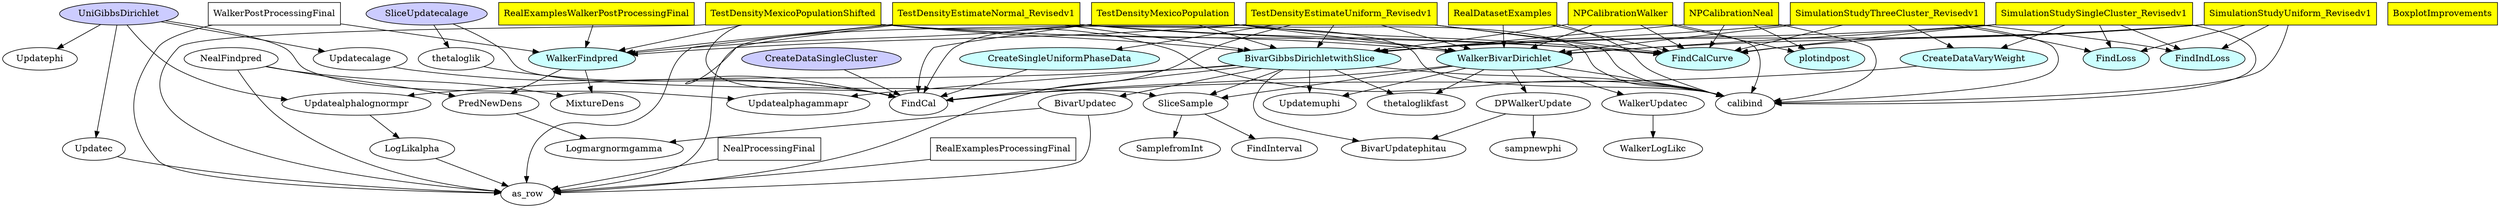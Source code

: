 digraph xyz {
rankdir=TB;
NPCalibrationWalker[shape=box, fillcolor="#FFFF00", style=filled]
NPCalibrationNeal[shape=box, fillcolor="#FFFF00", style=filled]
SimulationStudySingleCluster_Revisedv1[shape=box, fillcolor="#FFFF00", style=filled]
SimulationStudyThreeCluster_Revisedv1[shape=box, fillcolor="#FFFF00", style=filled]
SimulationStudyUniform_Revisedv1[shape=box, fillcolor="#FFFF00", style=filled]
TestDensityEstimateNormal_Revisedv1[shape=box, fillcolor="#FFFF00", style=filled]
TestDensityEstimateUniform_Revisedv1[shape=box, fillcolor="#FFFF00", style=filled]
TestDensityMexicoPopulation[shape=box, fillcolor="#FFFF00", style=filled]
TestDensityMexicoPopulationShifted[shape=box, fillcolor="#FFFF00", style=filled]
RealDatasetExamples[shape=box, fillcolor="#FFFF00", style=filled]
RealExamplesWalkerPostProcessingFinal[shape=box, fillcolor="#FFFF00", style=filled]
BoxplotImprovements[shape=box, fillcolor="#FFFF00", style=filled]
NealProcessingFinal[shape=box]
RealExamplesProcessingFinal[shape=box]
WalkerPostProcessingFinal[shape=box]
as_row[shape=ellipse]
BivarGibbsDirichletwithSlice[shape=ellipse, fillcolor="#CCFFFF", style=filled]
BivarUpdatec[shape=ellipse]
BivarUpdatephitau[shape=ellipse]
calibind[shape=ellipse]
CreateDataSingleCluster[shape=ellipse, fillcolor="#CCCCFF", style=filled] // Could be one function with argument
CreateDataVaryWeight[shape=ellipse, fillcolor="#CCFFFF", style=filled] // Could be one function with argument
CreateSingleUniformPhaseData[shape=ellipse, fillcolor="#CCFFFF", style=filled]
DPWalkerUpdate[shape=ellipse]
FindCal[shape=ellipse]
FindCalCurve[shape=ellipse, fillcolor="#CCFFFF", style=filled]
FindIndLoss[shape=ellipse, fillcolor="#CCFFFF", style=filled]
FindInterval[shape=ellipse]
FindLoss[shape=ellipse, fillcolor="#CCFFFF", style=filled]
LogLikalpha[shape=ellipse]
Logmargnormgamma[shape=ellipse]
MixtureDens[shape=ellipse]
NealFindpred[shape=ellipse]
plotindpost[shape=ellipse, fillcolor="#CCFFFF", style=filled]
PredNewDens[shape=ellipse]
SamplefromInt[shape=ellipse]
sampnewphi[shape=ellipse]
SliceSample[shape=ellipse]
SliceUpdatecalage[shape=ellipse, fillcolor="#CCCCFF", style=filled]
thetaloglik[shape=ellipse]
thetaloglikfast[shape=ellipse]
UniGibbsDirichlet[shape=ellipse, fillcolor="#CCCCFF", style=filled]
Updatealphagammapr[shape=ellipse]
Updatealphalognormpr[shape=ellipse]
Updatec : function[shape=ellipse]
Updatecalage[shape=ellipse]
Updatemuphi[shape=ellipse]
Updatephi[shape=ellipse]
WalkerBivarDirichlet[shape=ellipse, fillcolor="#CCFFFF", style=filled]
WalkerFindpred[shape=ellipse, fillcolor="#CCFFFF", style=filled]
WalkerLogLikc[shape=ellipse]
WalkerUpdatec[shape=ellipse]

NPCalibrationWalker -> WalkerBivarDirichlet
RealDatasetExamples -> WalkerBivarDirichlet
SimulationStudySingleCluster_Revisedv1 -> WalkerBivarDirichlet
SimulationStudyThreeCluster_Revisedv1 -> WalkerBivarDirichlet
SimulationStudyUniform_Revisedv1 -> WalkerBivarDirichlet
TestDensityEstimateNormal_Revisedv1 -> WalkerBivarDirichlet
TestDensityEstimateUniform_Revisedv1 -> WalkerBivarDirichlet
TestDensityMexicoPopulation -> WalkerBivarDirichlet
TestDensityMexicoPopulationShifted -> WalkerBivarDirichlet

NealFindpred -> as_row
TestDensityEstimateNormal_Revisedv1 -> as_row
TestDensityEstimateUniform_Revisedv1 -> as_row
TestDensityMexicoPopulation -> as_row
TestDensityMexicoPopulationShifted -> as_row
Updatec -> as_row
BivarUpdatec -> as_row
LogLikalpha -> as_row
WalkerPostProcessingFinal -> as_row
NealProcessingFinal -> as_row
RealExamplesProcessingFinal -> as_row

NPCalibrationNeal -> BivarGibbsDirichletwithSlice
NPCalibrationWalker -> BivarGibbsDirichletwithSlice
SimulationStudySingleCluster_Revisedv1 -> BivarGibbsDirichletwithSlice
SimulationStudyThreeCluster_Revisedv1 -> BivarGibbsDirichletwithSlice
SimulationStudyUniform_Revisedv1 -> BivarGibbsDirichletwithSlice
TestDensityEstimateNormal_Revisedv1 -> BivarGibbsDirichletwithSlice
TestDensityEstimateUniform_Revisedv1 -> BivarGibbsDirichletwithSlice
TestDensityMexicoPopulation -> BivarGibbsDirichletwithSlice
TestDensityMexicoPopulationShifted -> BivarGibbsDirichletwithSlice

BivarGibbsDirichletwithSlice -> BivarUpdatec

BivarGibbsDirichletwithSlice -> BivarUpdatephitau
DPWalkerUpdate -> BivarUpdatephitau

NPCalibrationNeal -> calibind
NPCalibrationWalker -> calibind
BivarGibbsDirichletwithSlice -> calibind
RealDatasetExamples -> calibind
SimulationStudySingleCluster_Revisedv1 -> calibind
SimulationStudyThreeCluster_Revisedv1 -> calibind
SimulationStudyUniform_Revisedv1 -> calibind
TestDensityEstimateNormal_Revisedv1 -> calibind
TestDensityEstimateUniform_Revisedv1 -> calibind
TestDensityMexicoPopulation -> calibind
TestDensityMexicoPopulationShifted -> calibind
WalkerBivarDirichlet -> calibind

SimulationStudySingleCluster_Revisedv1 -> CreateDataVaryWeight
SimulationStudyThreeCluster_Revisedv1 -> CreateDataVaryWeight

TestDensityEstimateUniform_Revisedv1 -> CreateSingleUniformPhaseData

WalkerBivarDirichlet -> DPWalkerUpdate

BivarGibbsDirichletwithSlice -> FindCal
CreateDataVaryWeight -> FindCal
CreateDataSingleCluster -> FindCal
CreateSingleUniformPhaseData -> FindCal

TestDensityEstimateNormal_Revisedv1 -> FindCal
TestDensityEstimateUniform_Revisedv1 -> FindCal
TestDensityMexicoPopulation -> FindCal
TestDensityMexicoPopulationShifted -> FindCal
Updatecalage -> FindCal
thetaloglik -> FindCal
WalkerBivarDirichlet -> FindCal

NPCalibrationNeal -> FindCalCurve
NPCalibrationWalker -> FindCalCurve
RealDatasetExamples -> FindCalCurve
SimulationStudySingleCluster_Revisedv1 -> FindCalCurve
SimulationStudyThreeCluster_Revisedv1 -> FindCalCurve
SimulationStudyUniform_Revisedv1 -> FindCalCurve
TestDensityEstimateNormal_Revisedv1 -> FindCalCurve
TestDensityEstimateUniform_Revisedv1 -> FindCalCurve
TestDensityMexicoPopulation -> FindCalCurve
TestDensityMexicoPopulationShifted -> FindCalCurve

SimulationStudySingleCluster_Revisedv1 -> FindIndLoss
SimulationStudyThreeCluster_Revisedv1 -> FindIndLoss
SimulationStudyUniform_Revisedv1 -> FindIndLoss

SimulationStudySingleCluster_Revisedv1 -> FindLoss
SimulationStudyThreeCluster_Revisedv1 -> FindLoss
SimulationStudyUniform_Revisedv1 -> FindLoss

SliceSample -> FindInterval

Updatealphalognormpr -> LogLikalpha

PredNewDens -> Logmargnormgamma
BivarUpdatec -> Logmargnormgamma

NealFindpred -> MixtureDens
WalkerFindpred -> MixtureDens

NPCalibrationNeal -> plotindpost
NPCalibrationWalker -> plotindpost

NealFindpred -> PredNewDens
WalkerFindpred -> PredNewDens

SliceSample -> SamplefromInt

DPWalkerUpdate -> sampnewphi

BivarGibbsDirichletwithSlice -> SliceSample
SliceUpdatecalage -> SliceSample
WalkerBivarDirichlet -> SliceSample

SliceUpdatecalage -> thetaloglik

BivarGibbsDirichletwithSlice -> thetaloglikfast
WalkerBivarDirichlet -> thetaloglikfast

UniGibbsDirichlet -> Updatealphagammapr
BivarGibbsDirichletwithSlice -> Updatealphagammapr

UniGibbsDirichlet -> Updatealphalognormpr
BivarGibbsDirichletwithSlice -> Updatealphalognormpr

UniGibbsDirichlet -> Updatec

UniGibbsDirichlet -> Updatecalage

BivarGibbsDirichletwithSlice -> Updatemuphi
WalkerBivarDirichlet -> Updatemuphi

UniGibbsDirichlet -> Updatephi

RealExamplesWalkerPostProcessingFinal -> WalkerFindpred
TestDensityEstimateNormal_Revisedv1 -> WalkerFindpred
TestDensityEstimateUniform_Revisedv1 -> WalkerFindpred
TestDensityMexicoPopulation -> WalkerFindpred
TestDensityMexicoPopulationShifted -> WalkerFindpred
WalkerPostProcessingFinal -> WalkerFindpred

WalkerBivarDirichlet -> WalkerUpdatec -> WalkerLogLikc
}
